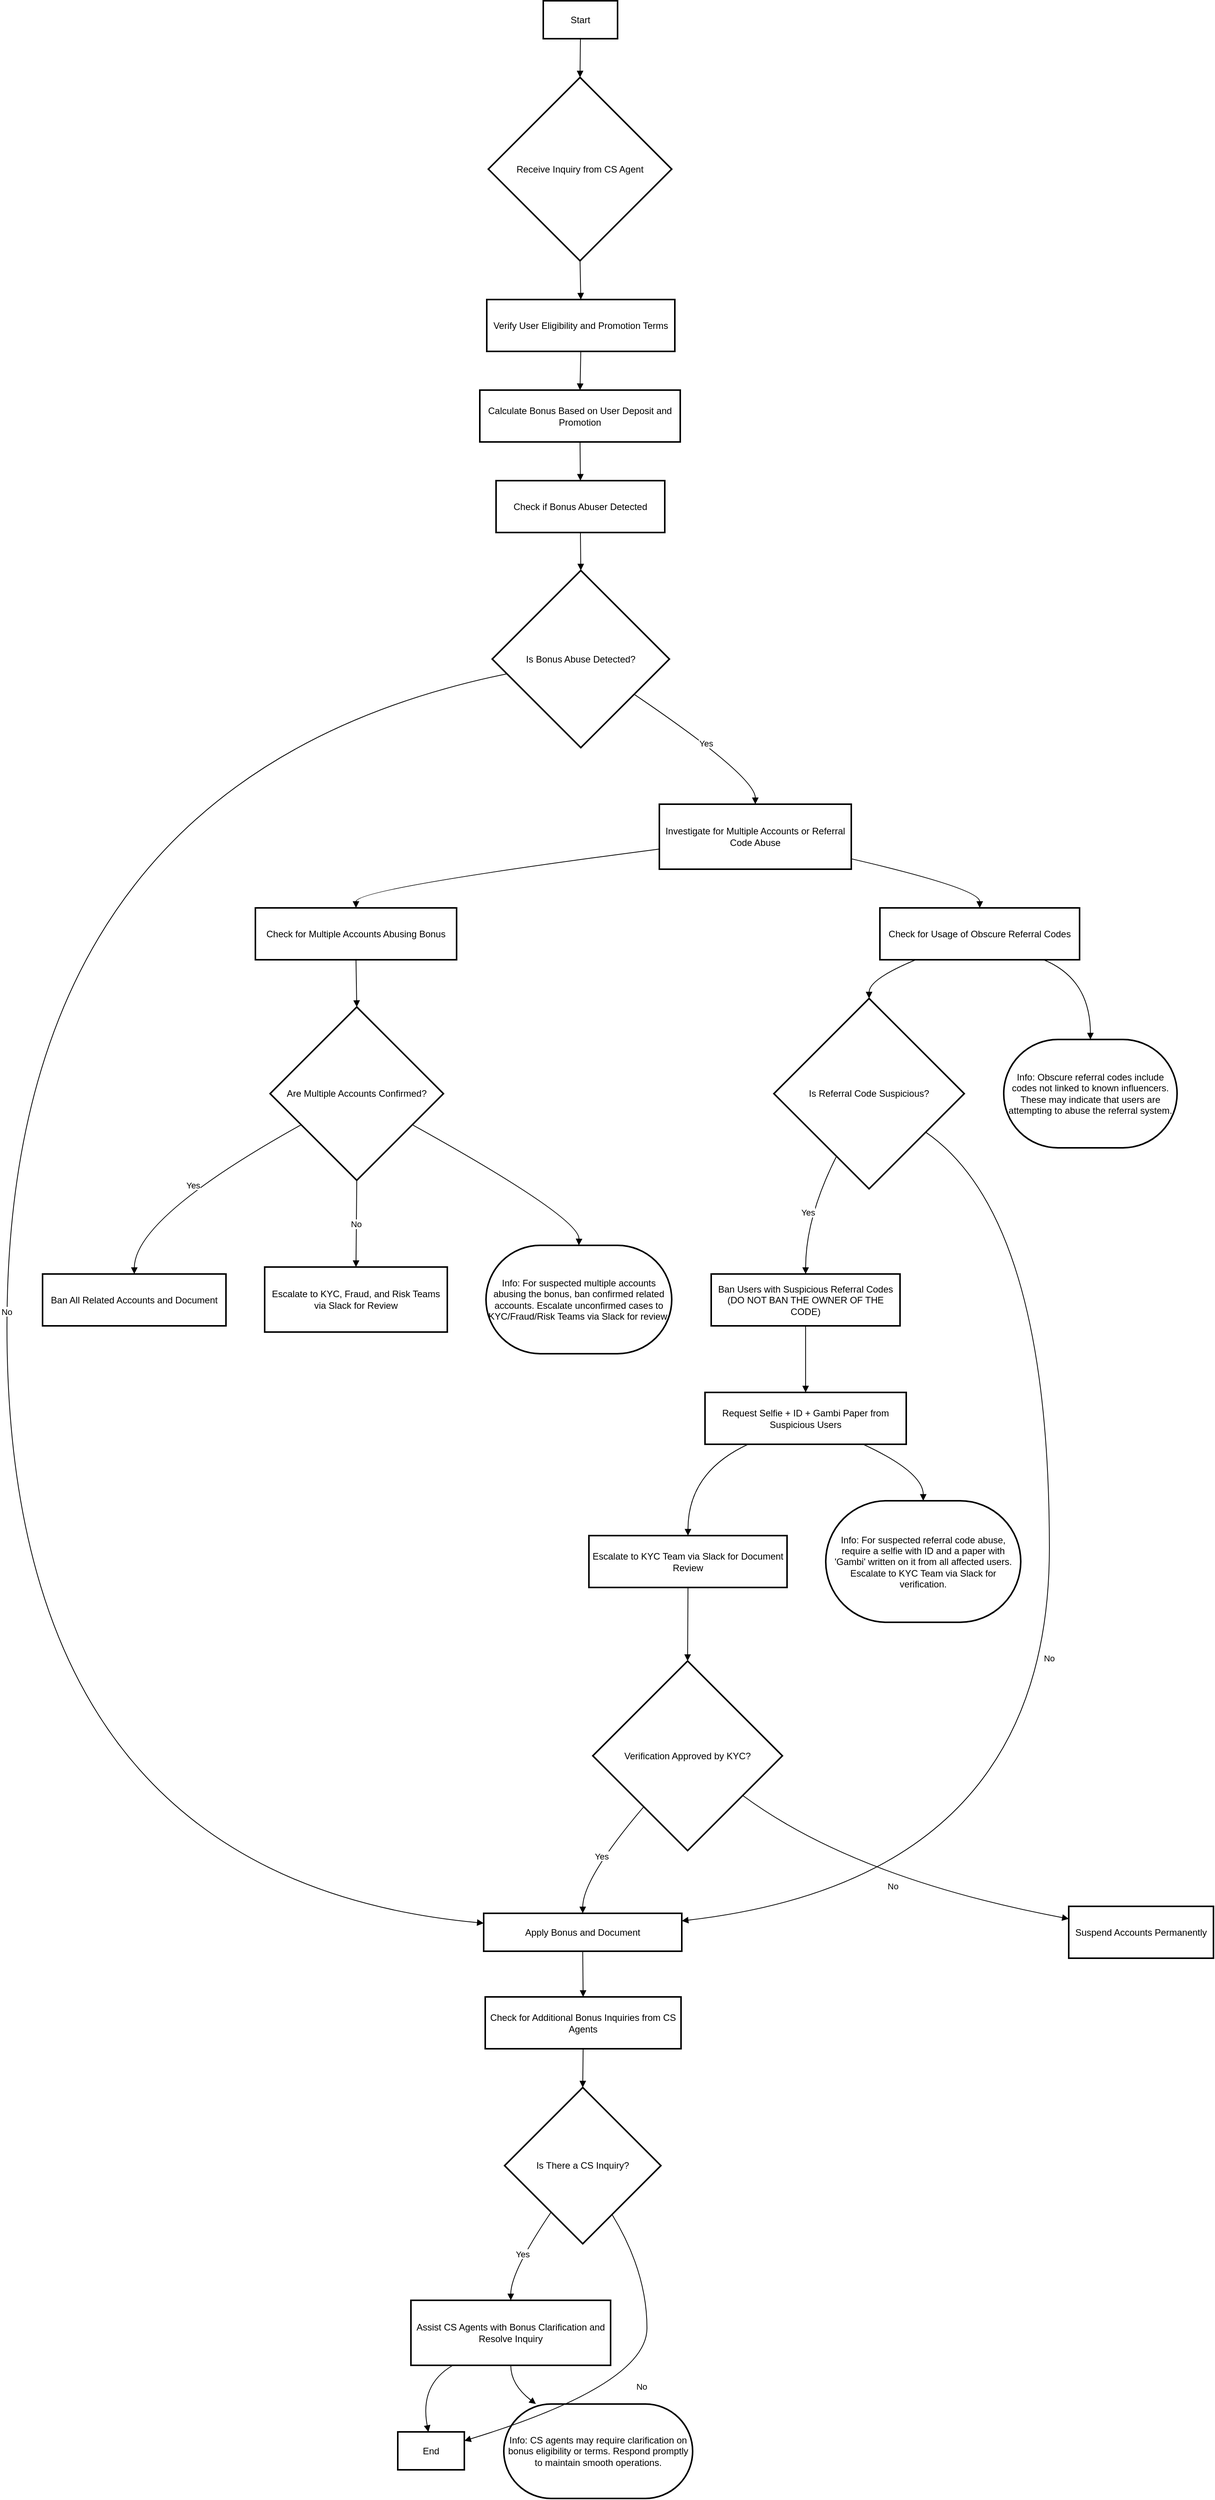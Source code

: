 <mxfile version="24.7.17">
  <diagram name="Page-1" id="hrc6BkeszY-XiiYmNKun">
    <mxGraphModel dx="1366" dy="804" grid="1" gridSize="10" guides="1" tooltips="1" connect="1" arrows="1" fold="1" page="1" pageScale="1" pageWidth="850" pageHeight="1100" math="0" shadow="0">
      <root>
        <mxCell id="0" />
        <mxCell id="1" parent="0" />
        <mxCell id="siZn_q_DvN84XT-prCRC-161" value="Start" style="whiteSpace=wrap;strokeWidth=2;" parent="1" vertex="1">
          <mxGeometry x="973" y="750" width="96" height="49" as="geometry" />
        </mxCell>
        <mxCell id="siZn_q_DvN84XT-prCRC-162" value="Receive Inquiry from CS Agent" style="rhombus;strokeWidth=2;whiteSpace=wrap;" parent="1" vertex="1">
          <mxGeometry x="902" y="849" width="237" height="237" as="geometry" />
        </mxCell>
        <mxCell id="siZn_q_DvN84XT-prCRC-163" value="Verify User Eligibility and Promotion Terms" style="whiteSpace=wrap;strokeWidth=2;" parent="1" vertex="1">
          <mxGeometry x="900" y="1136" width="243" height="67" as="geometry" />
        </mxCell>
        <mxCell id="siZn_q_DvN84XT-prCRC-164" value="Calculate Bonus Based on User Deposit and Promotion" style="whiteSpace=wrap;strokeWidth=2;" parent="1" vertex="1">
          <mxGeometry x="891" y="1253" width="259" height="67" as="geometry" />
        </mxCell>
        <mxCell id="siZn_q_DvN84XT-prCRC-165" value="Check if Bonus Abuser Detected" style="whiteSpace=wrap;strokeWidth=2;" parent="1" vertex="1">
          <mxGeometry x="912" y="1370" width="218" height="67" as="geometry" />
        </mxCell>
        <mxCell id="siZn_q_DvN84XT-prCRC-166" value="Is Bonus Abuse Detected?" style="rhombus;strokeWidth=2;whiteSpace=wrap;" parent="1" vertex="1">
          <mxGeometry x="907" y="1486" width="229" height="229" as="geometry" />
        </mxCell>
        <mxCell id="siZn_q_DvN84XT-prCRC-167" value="Apply Bonus and Document" style="whiteSpace=wrap;strokeWidth=2;" parent="1" vertex="1">
          <mxGeometry x="896" y="3221" width="256" height="49" as="geometry" />
        </mxCell>
        <mxCell id="siZn_q_DvN84XT-prCRC-168" value="Investigate for Multiple Accounts or Referral Code Abuse" style="whiteSpace=wrap;strokeWidth=2;" parent="1" vertex="1">
          <mxGeometry x="1123" y="1788" width="248" height="84" as="geometry" />
        </mxCell>
        <mxCell id="siZn_q_DvN84XT-prCRC-169" value="Check for Multiple Accounts Abusing Bonus" style="whiteSpace=wrap;strokeWidth=2;" parent="1" vertex="1">
          <mxGeometry x="601" y="1922" width="260" height="67" as="geometry" />
        </mxCell>
        <mxCell id="siZn_q_DvN84XT-prCRC-170" value="Are Multiple Accounts Confirmed?" style="rhombus;strokeWidth=2;whiteSpace=wrap;" parent="1" vertex="1">
          <mxGeometry x="620" y="2050" width="224" height="224" as="geometry" />
        </mxCell>
        <mxCell id="siZn_q_DvN84XT-prCRC-171" value="Ban All Related Accounts and Document" style="whiteSpace=wrap;strokeWidth=2;" parent="1" vertex="1">
          <mxGeometry x="326" y="2395" width="237" height="67" as="geometry" />
        </mxCell>
        <mxCell id="siZn_q_DvN84XT-prCRC-172" value="Escalate to KYC, Fraud, and Risk Teams via Slack for Review" style="whiteSpace=wrap;strokeWidth=2;" parent="1" vertex="1">
          <mxGeometry x="613" y="2386" width="236" height="84" as="geometry" />
        </mxCell>
        <mxCell id="siZn_q_DvN84XT-prCRC-173" value="Check for Usage of Obscure Referral Codes" style="whiteSpace=wrap;strokeWidth=2;" parent="1" vertex="1">
          <mxGeometry x="1408" y="1922" width="258" height="67" as="geometry" />
        </mxCell>
        <mxCell id="siZn_q_DvN84XT-prCRC-174" value="Is Referral Code Suspicious?" style="rhombus;strokeWidth=2;whiteSpace=wrap;" parent="1" vertex="1">
          <mxGeometry x="1271" y="2039" width="246" height="246" as="geometry" />
        </mxCell>
        <mxCell id="siZn_q_DvN84XT-prCRC-175" value="Ban Users with Suspicious Referral Codes&#xa;(DO NOT BAN THE OWNER OF THE CODE)" style="whiteSpace=wrap;strokeWidth=2;" parent="1" vertex="1">
          <mxGeometry x="1190" y="2395" width="244" height="67" as="geometry" />
        </mxCell>
        <mxCell id="siZn_q_DvN84XT-prCRC-176" value="Request Selfie + ID + Gambi Paper from Suspicious Users" style="whiteSpace=wrap;strokeWidth=2;" parent="1" vertex="1">
          <mxGeometry x="1182" y="2548" width="260" height="67" as="geometry" />
        </mxCell>
        <mxCell id="siZn_q_DvN84XT-prCRC-177" value="Escalate to KYC Team via Slack for Document Review" style="whiteSpace=wrap;strokeWidth=2;" parent="1" vertex="1">
          <mxGeometry x="1032" y="2733" width="256" height="67" as="geometry" />
        </mxCell>
        <mxCell id="siZn_q_DvN84XT-prCRC-178" value="Verification Approved by KYC?" style="rhombus;strokeWidth=2;whiteSpace=wrap;" parent="1" vertex="1">
          <mxGeometry x="1037" y="2895" width="245" height="245" as="geometry" />
        </mxCell>
        <mxCell id="siZn_q_DvN84XT-prCRC-179" value="Suspend Accounts Permanently" style="whiteSpace=wrap;strokeWidth=2;" parent="1" vertex="1">
          <mxGeometry x="1652" y="3212" width="187" height="67" as="geometry" />
        </mxCell>
        <mxCell id="siZn_q_DvN84XT-prCRC-180" value="Check for Additional Bonus Inquiries from CS Agents" style="whiteSpace=wrap;strokeWidth=2;" parent="1" vertex="1">
          <mxGeometry x="898" y="3329" width="253" height="67" as="geometry" />
        </mxCell>
        <mxCell id="siZn_q_DvN84XT-prCRC-181" value="Is There a CS Inquiry?" style="rhombus;strokeWidth=2;whiteSpace=wrap;" parent="1" vertex="1">
          <mxGeometry x="923" y="3446" width="202" height="202" as="geometry" />
        </mxCell>
        <mxCell id="siZn_q_DvN84XT-prCRC-182" value="Assist CS Agents with Bonus Clarification and Resolve Inquiry" style="whiteSpace=wrap;strokeWidth=2;" parent="1" vertex="1">
          <mxGeometry x="802" y="3721" width="258" height="84" as="geometry" />
        </mxCell>
        <mxCell id="siZn_q_DvN84XT-prCRC-183" value="End" style="whiteSpace=wrap;strokeWidth=2;" parent="1" vertex="1">
          <mxGeometry x="785" y="3891" width="86" height="49" as="geometry" />
        </mxCell>
        <mxCell id="siZn_q_DvN84XT-prCRC-184" value="Info: For suspected multiple accounts abusing the bonus, ban confirmed related accounts. Escalate unconfirmed cases to KYC/Fraud/Risk Teams via Slack for review." style="rounded=1;whiteSpace=wrap;arcSize=50;strokeWidth=2;" parent="1" vertex="1">
          <mxGeometry x="899" y="2358" width="240" height="140" as="geometry" />
        </mxCell>
        <mxCell id="siZn_q_DvN84XT-prCRC-185" value="Info: Obscure referral codes include codes not linked to known influencers. These may indicate that users are attempting to abuse the referral system." style="rounded=1;whiteSpace=wrap;arcSize=50;strokeWidth=2;" parent="1" vertex="1">
          <mxGeometry x="1568" y="2092" width="224" height="140" as="geometry" />
        </mxCell>
        <mxCell id="siZn_q_DvN84XT-prCRC-186" value="Info: For suspected referral code abuse, require a selfie with ID and a paper with &#39;Gambi&#39; written on it from all affected users. Escalate to KYC Team via Slack for verification." style="rounded=1;whiteSpace=wrap;arcSize=50;strokeWidth=2;" parent="1" vertex="1">
          <mxGeometry x="1338" y="2688" width="252" height="157" as="geometry" />
        </mxCell>
        <mxCell id="siZn_q_DvN84XT-prCRC-187" value="Info: CS agents may require clarification on bonus eligibility or terms. Respond promptly to maintain smooth operations." style="rounded=1;whiteSpace=wrap;arcSize=50;strokeWidth=2;" parent="1" vertex="1">
          <mxGeometry x="922" y="3855" width="244" height="122" as="geometry" />
        </mxCell>
        <mxCell id="siZn_q_DvN84XT-prCRC-188" value="" style="curved=1;startArrow=none;endArrow=block;exitX=0.5;exitY=1;entryX=0.5;entryY=0;rounded=0;" parent="1" source="siZn_q_DvN84XT-prCRC-161" target="siZn_q_DvN84XT-prCRC-162" edge="1">
          <mxGeometry relative="1" as="geometry">
            <Array as="points" />
          </mxGeometry>
        </mxCell>
        <mxCell id="siZn_q_DvN84XT-prCRC-189" value="" style="curved=1;startArrow=none;endArrow=block;exitX=0.5;exitY=1;entryX=0.5;entryY=0;rounded=0;" parent="1" source="siZn_q_DvN84XT-prCRC-162" target="siZn_q_DvN84XT-prCRC-163" edge="1">
          <mxGeometry relative="1" as="geometry">
            <Array as="points" />
          </mxGeometry>
        </mxCell>
        <mxCell id="siZn_q_DvN84XT-prCRC-190" value="" style="curved=1;startArrow=none;endArrow=block;exitX=0.5;exitY=1;entryX=0.5;entryY=0;rounded=0;" parent="1" source="siZn_q_DvN84XT-prCRC-163" target="siZn_q_DvN84XT-prCRC-164" edge="1">
          <mxGeometry relative="1" as="geometry">
            <Array as="points" />
          </mxGeometry>
        </mxCell>
        <mxCell id="siZn_q_DvN84XT-prCRC-191" value="" style="curved=1;startArrow=none;endArrow=block;exitX=0.5;exitY=0.99;entryX=0.5;entryY=-0.01;rounded=0;" parent="1" source="siZn_q_DvN84XT-prCRC-164" target="siZn_q_DvN84XT-prCRC-165" edge="1">
          <mxGeometry relative="1" as="geometry">
            <Array as="points" />
          </mxGeometry>
        </mxCell>
        <mxCell id="siZn_q_DvN84XT-prCRC-192" value="" style="curved=1;startArrow=none;endArrow=block;exitX=0.5;exitY=0.99;entryX=0.5;entryY=0;rounded=0;" parent="1" source="siZn_q_DvN84XT-prCRC-165" target="siZn_q_DvN84XT-prCRC-166" edge="1">
          <mxGeometry relative="1" as="geometry">
            <Array as="points" />
          </mxGeometry>
        </mxCell>
        <mxCell id="siZn_q_DvN84XT-prCRC-193" value="No" style="curved=1;startArrow=none;endArrow=block;exitX=0;exitY=0.6;entryX=0;entryY=0.26;rounded=0;" parent="1" source="siZn_q_DvN84XT-prCRC-166" target="siZn_q_DvN84XT-prCRC-167" edge="1">
          <mxGeometry relative="1" as="geometry">
            <Array as="points">
              <mxPoint x="280" y="1752" />
              <mxPoint x="280" y="3176" />
            </Array>
          </mxGeometry>
        </mxCell>
        <mxCell id="siZn_q_DvN84XT-prCRC-194" value="Yes" style="curved=1;startArrow=none;endArrow=block;exitX=1;exitY=0.83;entryX=0.5;entryY=0;rounded=0;" parent="1" source="siZn_q_DvN84XT-prCRC-166" target="siZn_q_DvN84XT-prCRC-168" edge="1">
          <mxGeometry relative="1" as="geometry">
            <Array as="points">
              <mxPoint x="1247" y="1752" />
            </Array>
          </mxGeometry>
        </mxCell>
        <mxCell id="siZn_q_DvN84XT-prCRC-195" value="" style="curved=1;startArrow=none;endArrow=block;exitX=0;exitY=0.69;entryX=0.5;entryY=0;rounded=0;" parent="1" source="siZn_q_DvN84XT-prCRC-168" target="siZn_q_DvN84XT-prCRC-169" edge="1">
          <mxGeometry relative="1" as="geometry">
            <Array as="points">
              <mxPoint x="731" y="1897" />
            </Array>
          </mxGeometry>
        </mxCell>
        <mxCell id="siZn_q_DvN84XT-prCRC-196" value="" style="curved=1;startArrow=none;endArrow=block;exitX=0.5;exitY=1;entryX=0.5;entryY=0;rounded=0;" parent="1" source="siZn_q_DvN84XT-prCRC-169" target="siZn_q_DvN84XT-prCRC-170" edge="1">
          <mxGeometry relative="1" as="geometry">
            <Array as="points" />
          </mxGeometry>
        </mxCell>
        <mxCell id="siZn_q_DvN84XT-prCRC-197" value="Yes" style="curved=1;startArrow=none;endArrow=block;exitX=0;exitY=0.78;entryX=0.5;entryY=0;rounded=0;" parent="1" source="siZn_q_DvN84XT-prCRC-170" target="siZn_q_DvN84XT-prCRC-171" edge="1">
          <mxGeometry relative="1" as="geometry">
            <Array as="points">
              <mxPoint x="445" y="2322" />
            </Array>
          </mxGeometry>
        </mxCell>
        <mxCell id="siZn_q_DvN84XT-prCRC-198" value="No" style="curved=1;startArrow=none;endArrow=block;exitX=0.5;exitY=1;entryX=0.5;entryY=0;rounded=0;" parent="1" source="siZn_q_DvN84XT-prCRC-170" target="siZn_q_DvN84XT-prCRC-172" edge="1">
          <mxGeometry relative="1" as="geometry">
            <Array as="points" />
          </mxGeometry>
        </mxCell>
        <mxCell id="siZn_q_DvN84XT-prCRC-199" value="" style="curved=1;startArrow=none;endArrow=block;exitX=1;exitY=0.84;entryX=0.5;entryY=0;rounded=0;" parent="1" source="siZn_q_DvN84XT-prCRC-168" target="siZn_q_DvN84XT-prCRC-173" edge="1">
          <mxGeometry relative="1" as="geometry">
            <Array as="points">
              <mxPoint x="1537" y="1897" />
            </Array>
          </mxGeometry>
        </mxCell>
        <mxCell id="siZn_q_DvN84XT-prCRC-200" value="" style="curved=1;startArrow=none;endArrow=block;exitX=0.18;exitY=1;entryX=0.5;entryY=0;rounded=0;" parent="1" source="siZn_q_DvN84XT-prCRC-173" target="siZn_q_DvN84XT-prCRC-174" edge="1">
          <mxGeometry relative="1" as="geometry">
            <Array as="points">
              <mxPoint x="1394" y="2014" />
            </Array>
          </mxGeometry>
        </mxCell>
        <mxCell id="siZn_q_DvN84XT-prCRC-201" value="Yes" style="curved=1;startArrow=none;endArrow=block;exitX=0.24;exitY=1;entryX=0.5;entryY=0;rounded=0;" parent="1" source="siZn_q_DvN84XT-prCRC-174" target="siZn_q_DvN84XT-prCRC-175" edge="1">
          <mxGeometry relative="1" as="geometry">
            <Array as="points">
              <mxPoint x="1312" y="2322" />
            </Array>
          </mxGeometry>
        </mxCell>
        <mxCell id="siZn_q_DvN84XT-prCRC-202" value="No" style="curved=1;startArrow=none;endArrow=block;exitX=1;exitY=0.84;entryX=1;entryY=0.2;rounded=0;" parent="1" source="siZn_q_DvN84XT-prCRC-174" target="siZn_q_DvN84XT-prCRC-167" edge="1">
          <mxGeometry relative="1" as="geometry">
            <Array as="points">
              <mxPoint x="1627" y="2322" />
              <mxPoint x="1627" y="3176" />
            </Array>
          </mxGeometry>
        </mxCell>
        <mxCell id="siZn_q_DvN84XT-prCRC-203" value="" style="curved=1;startArrow=none;endArrow=block;exitX=0.5;exitY=0.99;entryX=0.5;entryY=0;rounded=0;" parent="1" source="siZn_q_DvN84XT-prCRC-175" target="siZn_q_DvN84XT-prCRC-176" edge="1">
          <mxGeometry relative="1" as="geometry">
            <Array as="points" />
          </mxGeometry>
        </mxCell>
        <mxCell id="siZn_q_DvN84XT-prCRC-204" value="" style="curved=1;startArrow=none;endArrow=block;exitX=0.22;exitY=0.99;entryX=0.5;entryY=0;rounded=0;" parent="1" source="siZn_q_DvN84XT-prCRC-176" target="siZn_q_DvN84XT-prCRC-177" edge="1">
          <mxGeometry relative="1" as="geometry">
            <Array as="points">
              <mxPoint x="1160" y="2651" />
            </Array>
          </mxGeometry>
        </mxCell>
        <mxCell id="siZn_q_DvN84XT-prCRC-205" value="" style="curved=1;startArrow=none;endArrow=block;exitX=0.5;exitY=0.99;entryX=0.5;entryY=0;rounded=0;" parent="1" source="siZn_q_DvN84XT-prCRC-177" target="siZn_q_DvN84XT-prCRC-178" edge="1">
          <mxGeometry relative="1" as="geometry">
            <Array as="points" />
          </mxGeometry>
        </mxCell>
        <mxCell id="siZn_q_DvN84XT-prCRC-206" value="Yes" style="curved=1;startArrow=none;endArrow=block;exitX=0.07;exitY=1;entryX=0.5;entryY=0.01;rounded=0;" parent="1" source="siZn_q_DvN84XT-prCRC-178" target="siZn_q_DvN84XT-prCRC-167" edge="1">
          <mxGeometry relative="1" as="geometry">
            <Array as="points">
              <mxPoint x="1024" y="3176" />
            </Array>
          </mxGeometry>
        </mxCell>
        <mxCell id="siZn_q_DvN84XT-prCRC-207" value="No" style="curved=1;startArrow=none;endArrow=block;exitX=1;exitY=0.86;entryX=0;entryY=0.24;rounded=0;" parent="1" source="siZn_q_DvN84XT-prCRC-178" target="siZn_q_DvN84XT-prCRC-179" edge="1">
          <mxGeometry relative="1" as="geometry">
            <Array as="points">
              <mxPoint x="1376" y="3176" />
            </Array>
          </mxGeometry>
        </mxCell>
        <mxCell id="siZn_q_DvN84XT-prCRC-208" value="" style="curved=1;startArrow=none;endArrow=block;exitX=0.5;exitY=1.01;entryX=0.5;entryY=0;rounded=0;" parent="1" source="siZn_q_DvN84XT-prCRC-167" target="siZn_q_DvN84XT-prCRC-180" edge="1">
          <mxGeometry relative="1" as="geometry">
            <Array as="points" />
          </mxGeometry>
        </mxCell>
        <mxCell id="siZn_q_DvN84XT-prCRC-209" value="" style="curved=1;startArrow=none;endArrow=block;exitX=0.5;exitY=1;entryX=0.5;entryY=0;rounded=0;" parent="1" source="siZn_q_DvN84XT-prCRC-180" target="siZn_q_DvN84XT-prCRC-181" edge="1">
          <mxGeometry relative="1" as="geometry">
            <Array as="points" />
          </mxGeometry>
        </mxCell>
        <mxCell id="siZn_q_DvN84XT-prCRC-210" value="Yes" style="curved=1;startArrow=none;endArrow=block;exitX=0.16;exitY=1;entryX=0.5;entryY=-0.01;rounded=0;" parent="1" source="siZn_q_DvN84XT-prCRC-181" target="siZn_q_DvN84XT-prCRC-182" edge="1">
          <mxGeometry relative="1" as="geometry">
            <Array as="points">
              <mxPoint x="931" y="3684" />
            </Array>
          </mxGeometry>
        </mxCell>
        <mxCell id="siZn_q_DvN84XT-prCRC-211" value="No" style="curved=1;startArrow=none;endArrow=block;exitX=0.8;exitY=1;entryX=1.01;entryY=0.23;rounded=0;" parent="1" source="siZn_q_DvN84XT-prCRC-181" target="siZn_q_DvN84XT-prCRC-183" edge="1">
          <mxGeometry relative="1" as="geometry">
            <Array as="points">
              <mxPoint x="1107" y="3684" />
              <mxPoint x="1107" y="3830" />
            </Array>
          </mxGeometry>
        </mxCell>
        <mxCell id="siZn_q_DvN84XT-prCRC-212" value="" style="curved=1;startArrow=none;endArrow=block;exitX=0.21;exitY=1;entryX=0.46;entryY=0;rounded=0;" parent="1" source="siZn_q_DvN84XT-prCRC-182" target="siZn_q_DvN84XT-prCRC-183" edge="1">
          <mxGeometry relative="1" as="geometry">
            <Array as="points">
              <mxPoint x="813" y="3830" />
            </Array>
          </mxGeometry>
        </mxCell>
        <mxCell id="siZn_q_DvN84XT-prCRC-213" value="" style="curved=1;startArrow=none;endArrow=block;exitX=1;exitY=0.78;entryX=0.5;entryY=0;rounded=0;" parent="1" source="siZn_q_DvN84XT-prCRC-170" target="siZn_q_DvN84XT-prCRC-184" edge="1">
          <mxGeometry relative="1" as="geometry">
            <Array as="points">
              <mxPoint x="1020" y="2322" />
            </Array>
          </mxGeometry>
        </mxCell>
        <mxCell id="siZn_q_DvN84XT-prCRC-214" value="" style="curved=1;startArrow=none;endArrow=block;exitX=0.82;exitY=1;entryX=0.5;entryY=0;rounded=0;" parent="1" source="siZn_q_DvN84XT-prCRC-173" target="siZn_q_DvN84XT-prCRC-185" edge="1">
          <mxGeometry relative="1" as="geometry">
            <Array as="points">
              <mxPoint x="1680" y="2014" />
            </Array>
          </mxGeometry>
        </mxCell>
        <mxCell id="siZn_q_DvN84XT-prCRC-215" value="" style="curved=1;startArrow=none;endArrow=block;exitX=0.78;exitY=0.99;entryX=0.5;entryY=0;rounded=0;" parent="1" source="siZn_q_DvN84XT-prCRC-176" target="siZn_q_DvN84XT-prCRC-186" edge="1">
          <mxGeometry relative="1" as="geometry">
            <Array as="points">
              <mxPoint x="1464" y="2651" />
            </Array>
          </mxGeometry>
        </mxCell>
        <mxCell id="siZn_q_DvN84XT-prCRC-216" value="" style="curved=1;startArrow=none;endArrow=block;exitX=0.5;exitY=1;entryX=0.17;entryY=0;rounded=0;" parent="1" source="siZn_q_DvN84XT-prCRC-182" target="siZn_q_DvN84XT-prCRC-187" edge="1">
          <mxGeometry relative="1" as="geometry">
            <Array as="points">
              <mxPoint x="931" y="3830" />
            </Array>
          </mxGeometry>
        </mxCell>
      </root>
    </mxGraphModel>
  </diagram>
</mxfile>
